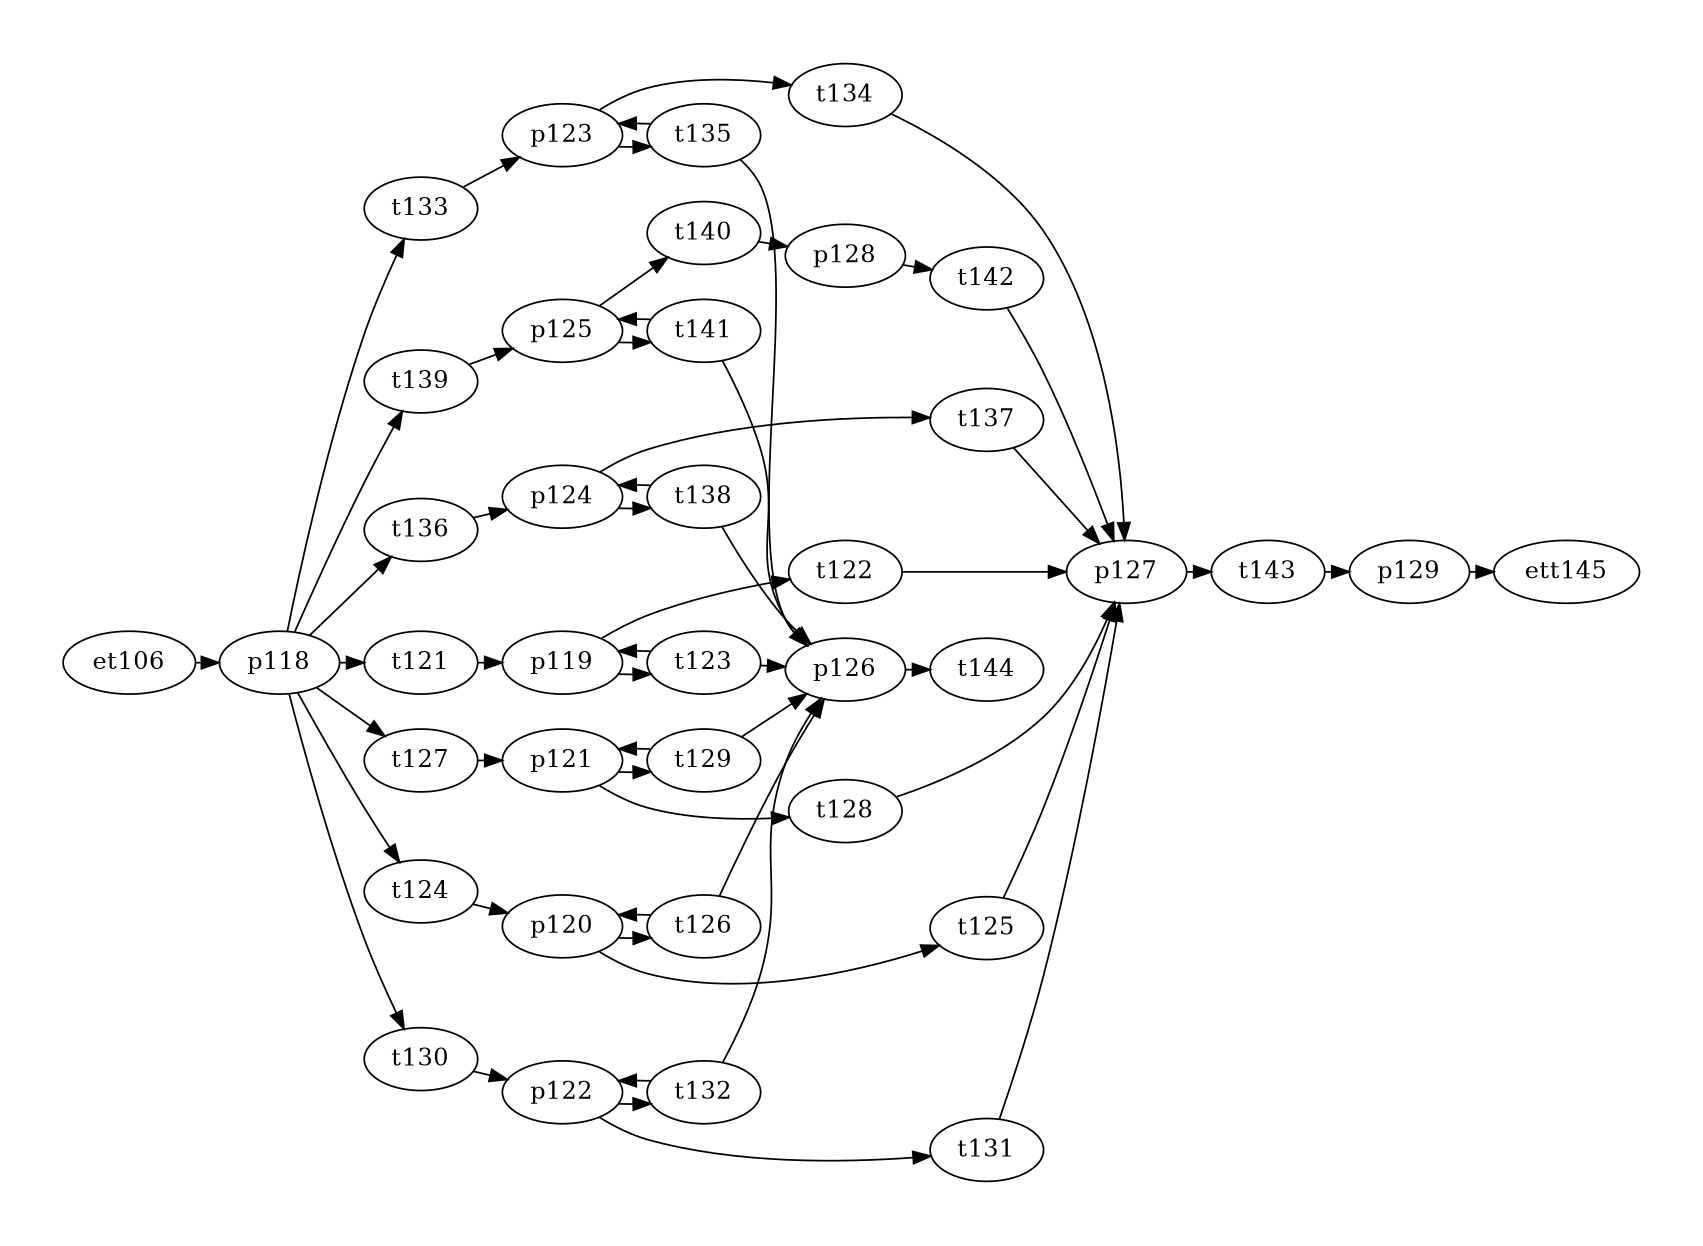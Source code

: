 
digraph A {
    # splines = ortho
    rankdir=LR;
    ratio=fill
    graph [pad="0.5", nodesep="0.25", ranksep="0.2"];
    margin=0;
    size="11.7,8.3!"
# PetriNetBegin

## Módulo armazenador (x)

    p118
    p119
    p120
    p121
    p122
    p123
    p124
    p125
    p126
    p127
    p128
    p129

    t121
    t122
    t123
    t124
    t125
    t126
    t127
    t128
    t129
    t130
    t131
    t132
    t133
    t134
    t135
    t136
    t137
    t138
    t139
    t140
    t141
    t142
    t143
    t144

    
# subgraph cluster_8 {
#   label="Storage (x)";
#   labelloc = b
#   style="dashed"
## color="red"

## pre

  p118 -> t121
  p118 -> t124
  p118 -> t127
  p118 -> t130
  p118 -> t133
  p118 -> t136
  p118 -> t139

  p119 -> t122
  p119 -> t123

  p120 -> t125
  p120 -> t126

  p121 -> t128
  p121 -> t129

  p122 -> t131
  p122 -> t132

  p123 -> t134
  p123 -> t135

  p124 -> t137
  p124 -> t138

  p125 -> t140
  p125 -> t141

  p126 -> t144

  p127 -> t143

  p128 -> t142



## pos

  t121 -> p119
  t122 -> p127
  t123 -> p126
  t123 -> p119

  t124 -> p120
  t125 -> p127
  t126 -> p126
  t126 -> p120

  t127 -> p121
  t128 -> p127
  t129 -> p126
  t129 -> p121

  t130 -> p122
  t131 -> p127
  t132 -> p126
  t132 -> p122

  t133 -> p123
  t134 -> p127
  t135 -> p126
  t135 -> p123

  t136 -> p124
  t137 -> p127
  t138 -> p126
  t138 -> p124

  t139 -> p125
  t140 -> p128
  t141 -> p126  
  t141 -> p125

  t142 -> p127
  t143 -> p129

       

  
# }
et106
et106 -> p118

ett145
p129 ->  ett145

# PetriNetEnd
}
